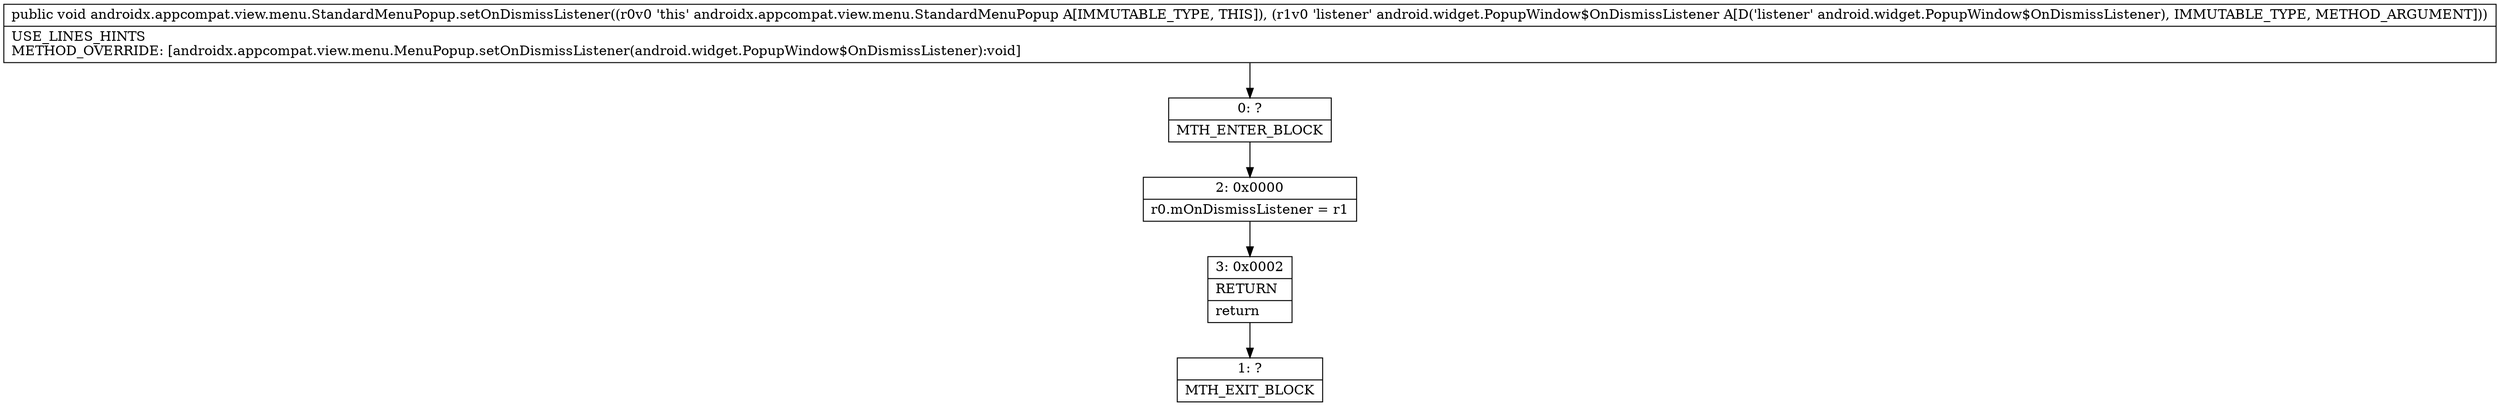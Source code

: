 digraph "CFG forandroidx.appcompat.view.menu.StandardMenuPopup.setOnDismissListener(Landroid\/widget\/PopupWindow$OnDismissListener;)V" {
Node_0 [shape=record,label="{0\:\ ?|MTH_ENTER_BLOCK\l}"];
Node_2 [shape=record,label="{2\:\ 0x0000|r0.mOnDismissListener = r1\l}"];
Node_3 [shape=record,label="{3\:\ 0x0002|RETURN\l|return\l}"];
Node_1 [shape=record,label="{1\:\ ?|MTH_EXIT_BLOCK\l}"];
MethodNode[shape=record,label="{public void androidx.appcompat.view.menu.StandardMenuPopup.setOnDismissListener((r0v0 'this' androidx.appcompat.view.menu.StandardMenuPopup A[IMMUTABLE_TYPE, THIS]), (r1v0 'listener' android.widget.PopupWindow$OnDismissListener A[D('listener' android.widget.PopupWindow$OnDismissListener), IMMUTABLE_TYPE, METHOD_ARGUMENT]))  | USE_LINES_HINTS\lMETHOD_OVERRIDE: [androidx.appcompat.view.menu.MenuPopup.setOnDismissListener(android.widget.PopupWindow$OnDismissListener):void]\l}"];
MethodNode -> Node_0;Node_0 -> Node_2;
Node_2 -> Node_3;
Node_3 -> Node_1;
}

